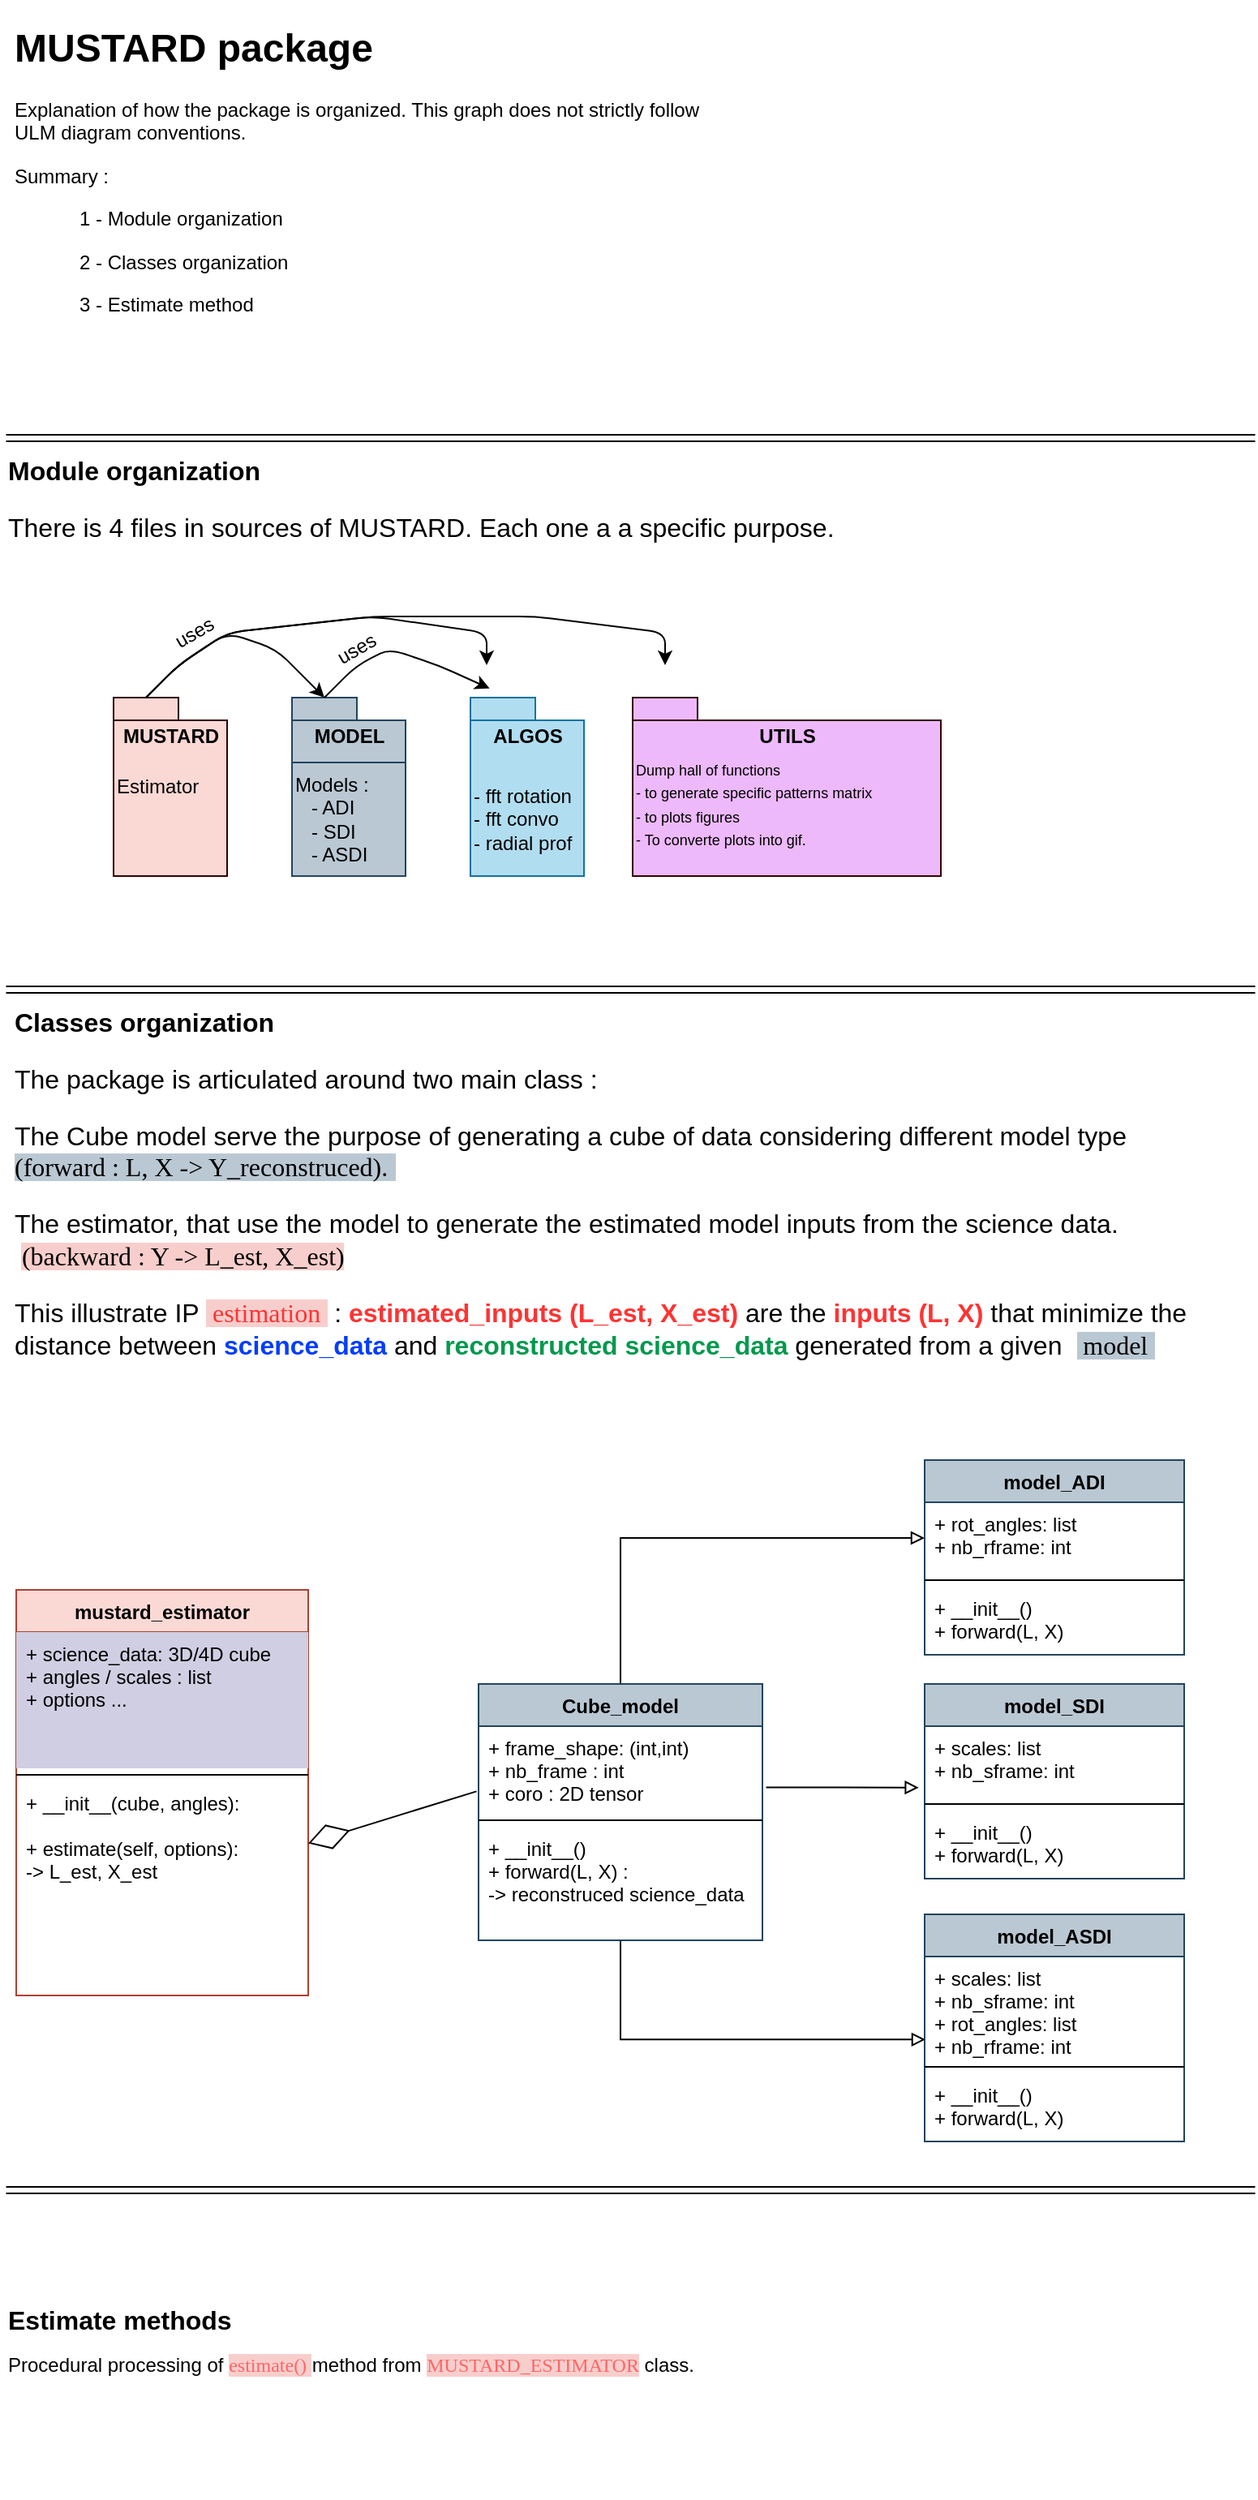 <mxfile version="14.1.8" type="device"><diagram id="9LhAT-9-mcMM0p-FlJra" name="Page-1"><mxGraphModel dx="1185" dy="1854" grid="1" gridSize="10" guides="1" tooltips="1" connect="1" arrows="1" fold="1" page="1" pageScale="1" pageWidth="827" pageHeight="1169" math="0" shadow="0"><root><mxCell id="0"/><mxCell id="1" parent="0"/><mxCell id="zD4ldum29CA4Nn5RZ4AV-2" value="&lt;h1&gt;MUSTARD package&lt;/h1&gt;&lt;p&gt;Explanation of how the package is organized. This graph does not strictly follow ULM diagram conventions.&lt;/p&gt;&lt;p&gt;Summary :&amp;nbsp;&lt;/p&gt;&lt;blockquote style=&quot;margin: 0 0 0 40px ; border: none ; padding: 0px&quot;&gt;&lt;p&gt;&lt;span&gt;1 - Module organization&lt;/span&gt;&lt;/p&gt;&lt;p&gt;&lt;span&gt;2 - Classes organization&lt;/span&gt;&lt;/p&gt;&lt;p&gt;&lt;span&gt;3 - Estimate method&amp;nbsp;&lt;/span&gt;&lt;/p&gt;&lt;/blockquote&gt;" style="text;html=1;strokeColor=none;fillColor=none;spacing=5;spacingTop=-20;whiteSpace=wrap;overflow=hidden;rounded=0;" vertex="1" parent="1"><mxGeometry x="3.75" width="450" height="250" as="geometry"/></mxCell><mxCell id="zD4ldum29CA4Nn5RZ4AV-5" value="&lt;h1 style=&quot;font-size: 16px&quot;&gt;&lt;font style=&quot;font-size: 16px&quot;&gt;Module organization&lt;/font&gt;&lt;/h1&gt;&lt;p style=&quot;font-size: 16px&quot;&gt;&lt;font style=&quot;font-size: 16px&quot;&gt;There is 4 files in sources of MUSTARD. Each one a a specific purpose.&lt;/font&gt;&lt;/p&gt;" style="text;html=1;strokeColor=none;fillColor=none;spacing=5;spacingTop=-20;whiteSpace=wrap;overflow=hidden;rounded=0;" vertex="1" parent="1"><mxGeometry y="270" width="600" height="120" as="geometry"/></mxCell><mxCell id="zD4ldum29CA4Nn5RZ4AV-6" value="MUSTARD" style="shape=folder;fontStyle=1;spacingTop=10;tabWidth=40;tabHeight=14;tabPosition=left;html=1;verticalAlign=top;fillColor=#fad9d5;strokeColor=#330000;" vertex="1" parent="1"><mxGeometry x="70" y="420" width="70" height="110" as="geometry"/></mxCell><mxCell id="zD4ldum29CA4Nn5RZ4AV-7" value="UTILS" style="shape=folder;fontStyle=1;spacingTop=10;tabWidth=40;tabHeight=14;tabPosition=left;html=1;verticalAlign=top;fillColor=#EDB9FA;strokeColor=#330000;" vertex="1" parent="1"><mxGeometry x="390" y="420" width="190" height="110" as="geometry"/></mxCell><mxCell id="zD4ldum29CA4Nn5RZ4AV-8" value="ALGOS" style="shape=folder;fontStyle=1;spacingTop=10;tabWidth=40;tabHeight=14;tabPosition=left;html=1;verticalAlign=top;fillColor=#b1ddf0;strokeColor=#10739e;" vertex="1" parent="1"><mxGeometry x="290" y="420" width="70" height="110" as="geometry"/></mxCell><mxCell id="zD4ldum29CA4Nn5RZ4AV-9" value="MODEL" style="shape=folder;fontStyle=1;spacingTop=10;tabWidth=40;tabHeight=14;tabPosition=left;html=1;verticalAlign=top;fillColor=#bac8d3;strokeColor=#23445d;" vertex="1" parent="1"><mxGeometry x="180" y="420" width="70" height="110" as="geometry"/></mxCell><mxCell id="zD4ldum29CA4Nn5RZ4AV-14" value="" style="endArrow=classic;html=1;entryX=0;entryY=0;entryDx=20;entryDy=0;entryPerimeter=0;exitX=0;exitY=0;exitDx=20;exitDy=0;exitPerimeter=0;" edge="1" parent="1" source="zD4ldum29CA4Nn5RZ4AV-6" target="zD4ldum29CA4Nn5RZ4AV-9"><mxGeometry width="50" height="50" relative="1" as="geometry"><mxPoint x="106" y="420" as="sourcePoint"/><mxPoint x="40" y="390" as="targetPoint"/><Array as="points"><mxPoint x="110" y="400"/><mxPoint x="140" y="380"/><mxPoint x="170" y="390"/></Array></mxGeometry></mxCell><mxCell id="zD4ldum29CA4Nn5RZ4AV-15" value="" style="endArrow=classic;html=1;exitX=0;exitY=0;exitDx=20;exitDy=0;exitPerimeter=0;" edge="1" parent="1"><mxGeometry width="50" height="50" relative="1" as="geometry"><mxPoint x="90" y="420" as="sourcePoint"/><mxPoint x="300" y="400" as="targetPoint"/><Array as="points"><mxPoint x="110" y="400"/><mxPoint x="140" y="380"/><mxPoint x="230" y="370"/><mxPoint x="300" y="380"/></Array></mxGeometry></mxCell><mxCell id="zD4ldum29CA4Nn5RZ4AV-16" value="" style="endArrow=classic;html=1;exitX=0;exitY=0;exitDx=20;exitDy=0;exitPerimeter=0;" edge="1" parent="1"><mxGeometry width="50" height="50" relative="1" as="geometry"><mxPoint x="90" y="420" as="sourcePoint"/><mxPoint x="410" y="400" as="targetPoint"/><Array as="points"><mxPoint x="110" y="400"/><mxPoint x="140" y="380"/><mxPoint x="230" y="370"/><mxPoint x="330" y="370"/><mxPoint x="410" y="380"/></Array></mxGeometry></mxCell><mxCell id="zD4ldum29CA4Nn5RZ4AV-17" value="" style="endArrow=classic;html=1;exitX=0;exitY=0;exitDx=20;exitDy=0;exitPerimeter=0;entryX=0.169;entryY=-0.051;entryDx=0;entryDy=0;entryPerimeter=0;" edge="1" parent="1" target="zD4ldum29CA4Nn5RZ4AV-8"><mxGeometry width="50" height="50" relative="1" as="geometry"><mxPoint x="200" y="420" as="sourcePoint"/><mxPoint x="310" y="420" as="targetPoint"/><Array as="points"><mxPoint x="220" y="400"/><mxPoint x="240" y="390"/><mxPoint x="270" y="400"/></Array></mxGeometry></mxCell><mxCell id="zD4ldum29CA4Nn5RZ4AV-18" value="uses" style="text;html=1;strokeColor=none;fillColor=none;align=center;verticalAlign=middle;whiteSpace=wrap;rounded=0;rotation=-30;" vertex="1" parent="1"><mxGeometry x="100" y="370" width="40" height="20" as="geometry"/></mxCell><mxCell id="zD4ldum29CA4Nn5RZ4AV-20" value="uses" style="text;html=1;strokeColor=none;fillColor=none;align=center;verticalAlign=middle;whiteSpace=wrap;rounded=0;rotation=-30;" vertex="1" parent="1"><mxGeometry x="200" y="380" width="40" height="20" as="geometry"/></mxCell><mxCell id="zD4ldum29CA4Nn5RZ4AV-21" value="Models :&amp;nbsp;&lt;br&gt;&amp;nbsp; &amp;nbsp;- ADI&lt;br&gt;&amp;nbsp; &amp;nbsp;- SDI&lt;br&gt;&amp;nbsp; &amp;nbsp;- ASDI" style="text;html=1;strokeColor=#23445d;fillColor=#bac8d3;align=left;verticalAlign=middle;whiteSpace=wrap;rounded=0;" vertex="1" parent="1"><mxGeometry x="180" y="460" width="70" height="70" as="geometry"/></mxCell><mxCell id="zD4ldum29CA4Nn5RZ4AV-24" value="Estimator" style="text;html=1;fillColor=none;align=left;verticalAlign=middle;whiteSpace=wrap;rounded=0;" vertex="1" parent="1"><mxGeometry x="70" y="440" width="70" height="70" as="geometry"/></mxCell><mxCell id="zD4ldum29CA4Nn5RZ4AV-26" value="- fft rotation&lt;br&gt;- fft convo&lt;br&gt;- radial prof" style="text;html=1;strokeColor=none;fillColor=none;align=left;verticalAlign=middle;whiteSpace=wrap;rounded=0;" vertex="1" parent="1"><mxGeometry x="290" y="460" width="70" height="70" as="geometry"/></mxCell><mxCell id="zD4ldum29CA4Nn5RZ4AV-28" value="&lt;font style=&quot;font-size: 9px&quot;&gt;Dump hall of functions&lt;br&gt;- to generate specific patterns matrix &lt;br&gt;- to plots figures &lt;br&gt;- To converte plots into gif.&lt;/font&gt;" style="text;whiteSpace=wrap;html=1;" vertex="1" parent="1"><mxGeometry x="390" y="450" width="260" height="90" as="geometry"/></mxCell><mxCell id="zD4ldum29CA4Nn5RZ4AV-30" value="&lt;h1 style=&quot;font-size: 16px&quot;&gt;&lt;span&gt;Estimate methods&amp;nbsp;&lt;/span&gt;&lt;/h1&gt;&lt;div&gt;Procedural processing of &lt;span style=&quot;background-color: rgb(248 , 206 , 204)&quot;&gt;&lt;font color=&quot;#ff6666&quot;&gt;&lt;font face=&quot;Lucida Console&quot;&gt;estimate()&lt;/font&gt; &lt;/font&gt;&lt;/span&gt;method from &lt;font face=&quot;Lucida Console&quot; style=&quot;background-color: rgb(248 , 206 , 204)&quot; color=&quot;#ff6666&quot;&gt;MUSTARD_ESTIMATOR&lt;/font&gt;&lt;font style=&quot;background-color: rgb(255 , 255 , 255)&quot;&gt;&amp;nbsp;class.&lt;/font&gt;&lt;/div&gt;" style="text;html=1;strokeColor=none;fillColor=none;spacing=5;spacingTop=-20;whiteSpace=wrap;overflow=hidden;rounded=0;" vertex="1" parent="1"><mxGeometry y="1410" width="600" height="120" as="geometry"/></mxCell><mxCell id="zD4ldum29CA4Nn5RZ4AV-33" value="mustard_estimator" style="swimlane;fontStyle=1;align=center;verticalAlign=top;childLayout=stackLayout;horizontal=1;startSize=26;horizontalStack=0;resizeParent=1;resizeParentMax=0;resizeLast=0;collapsible=1;marginBottom=0;fillColor=#fad9d5;strokeColor=#ae4132;" vertex="1" parent="1"><mxGeometry x="10" y="970" width="180" height="250" as="geometry"/></mxCell><mxCell id="zD4ldum29CA4Nn5RZ4AV-34" value="+ science_data: 3D/4D cube&#10;+ angles / scales : list&#10;+ options ..." style="text;fillColor=#d0cee2;align=left;verticalAlign=top;spacingLeft=4;spacingRight=4;overflow=hidden;rotatable=0;points=[[0,0.5],[1,0.5]];portConstraint=eastwest;" vertex="1" parent="zD4ldum29CA4Nn5RZ4AV-33"><mxGeometry y="26" width="180" height="84" as="geometry"/></mxCell><mxCell id="zD4ldum29CA4Nn5RZ4AV-35" value="" style="line;strokeWidth=1;fillColor=none;align=left;verticalAlign=middle;spacingTop=-1;spacingLeft=3;spacingRight=3;rotatable=0;labelPosition=right;points=[];portConstraint=eastwest;" vertex="1" parent="zD4ldum29CA4Nn5RZ4AV-33"><mxGeometry y="110" width="180" height="8" as="geometry"/></mxCell><mxCell id="zD4ldum29CA4Nn5RZ4AV-36" value="+ __init__(cube, angles):&#10;&#10;+ estimate(self, options): &#10;-&gt; L_est, X_est " style="text;strokeColor=none;fillColor=none;align=left;verticalAlign=top;spacingLeft=4;spacingRight=4;overflow=hidden;rotatable=0;points=[[0,0.5],[1,0.5]];portConstraint=eastwest;" vertex="1" parent="zD4ldum29CA4Nn5RZ4AV-33"><mxGeometry y="118" width="180" height="132" as="geometry"/></mxCell><mxCell id="zD4ldum29CA4Nn5RZ4AV-54" style="edgeStyle=orthogonalEdgeStyle;rounded=0;orthogonalLoop=1;jettySize=auto;html=1;entryX=0;entryY=0.5;entryDx=0;entryDy=0;endArrow=block;endFill=0;" edge="1" parent="1" source="zD4ldum29CA4Nn5RZ4AV-38" target="zD4ldum29CA4Nn5RZ4AV-43"><mxGeometry relative="1" as="geometry"/></mxCell><mxCell id="zD4ldum29CA4Nn5RZ4AV-55" style="edgeStyle=orthogonalEdgeStyle;rounded=0;orthogonalLoop=1;jettySize=auto;html=1;endArrow=block;endFill=0;entryX=0.003;entryY=0.799;entryDx=0;entryDy=0;entryPerimeter=0;" edge="1" parent="1" source="zD4ldum29CA4Nn5RZ4AV-38" target="zD4ldum29CA4Nn5RZ4AV-51"><mxGeometry relative="1" as="geometry"/></mxCell><mxCell id="zD4ldum29CA4Nn5RZ4AV-56" style="edgeStyle=orthogonalEdgeStyle;rounded=0;orthogonalLoop=1;jettySize=auto;html=1;entryX=-0.023;entryY=0.861;entryDx=0;entryDy=0;entryPerimeter=0;endArrow=block;endFill=0;exitX=1.013;exitY=0.698;exitDx=0;exitDy=0;exitPerimeter=0;" edge="1" parent="1" source="zD4ldum29CA4Nn5RZ4AV-39" target="zD4ldum29CA4Nn5RZ4AV-47"><mxGeometry relative="1" as="geometry"/></mxCell><mxCell id="zD4ldum29CA4Nn5RZ4AV-38" value="Cube_model" style="swimlane;fontStyle=1;align=center;verticalAlign=top;childLayout=stackLayout;horizontal=1;startSize=26;horizontalStack=0;resizeParent=1;resizeParentMax=0;resizeLast=0;collapsible=1;marginBottom=0;fillColor=#bac8d3;strokeColor=#23445d;" vertex="1" parent="1"><mxGeometry x="295" y="1028" width="175" height="158" as="geometry"/></mxCell><mxCell id="zD4ldum29CA4Nn5RZ4AV-39" value="+ frame_shape: (int,int)&#10;+ nb_frame : int&#10;+ coro : 2D tensor&#10;" style="text;strokeColor=none;fillColor=none;align=left;verticalAlign=top;spacingLeft=4;spacingRight=4;overflow=hidden;rotatable=0;points=[[0,0.5],[1,0.5]];portConstraint=eastwest;" vertex="1" parent="zD4ldum29CA4Nn5RZ4AV-38"><mxGeometry y="26" width="175" height="54" as="geometry"/></mxCell><mxCell id="zD4ldum29CA4Nn5RZ4AV-40" value="" style="line;strokeWidth=1;fillColor=none;align=left;verticalAlign=middle;spacingTop=-1;spacingLeft=3;spacingRight=3;rotatable=0;labelPosition=right;points=[];portConstraint=eastwest;" vertex="1" parent="zD4ldum29CA4Nn5RZ4AV-38"><mxGeometry y="80" width="175" height="8" as="geometry"/></mxCell><mxCell id="zD4ldum29CA4Nn5RZ4AV-41" value="+ __init__()&#10;+ forward(L, X) :&#10;-&gt; reconstruced science_data" style="text;strokeColor=none;fillColor=none;align=left;verticalAlign=top;spacingLeft=4;spacingRight=4;overflow=hidden;rotatable=0;points=[[0,0.5],[1,0.5]];portConstraint=eastwest;" vertex="1" parent="zD4ldum29CA4Nn5RZ4AV-38"><mxGeometry y="88" width="175" height="70" as="geometry"/></mxCell><mxCell id="zD4ldum29CA4Nn5RZ4AV-42" value="model_ADI" style="swimlane;fontStyle=1;align=center;verticalAlign=top;childLayout=stackLayout;horizontal=1;startSize=26;horizontalStack=0;resizeParent=1;resizeParentMax=0;resizeLast=0;collapsible=1;marginBottom=0;fillColor=#bac8d3;strokeColor=#23445d;" vertex="1" parent="1"><mxGeometry x="570" y="890" width="160" height="120" as="geometry"/></mxCell><mxCell id="zD4ldum29CA4Nn5RZ4AV-43" value="+ rot_angles: list&#10;+ nb_rframe: int&#10;" style="text;strokeColor=none;fillColor=none;align=left;verticalAlign=top;spacingLeft=4;spacingRight=4;overflow=hidden;rotatable=0;points=[[0,0.5],[1,0.5]];portConstraint=eastwest;" vertex="1" parent="zD4ldum29CA4Nn5RZ4AV-42"><mxGeometry y="26" width="160" height="44" as="geometry"/></mxCell><mxCell id="zD4ldum29CA4Nn5RZ4AV-44" value="" style="line;strokeWidth=1;fillColor=none;align=left;verticalAlign=middle;spacingTop=-1;spacingLeft=3;spacingRight=3;rotatable=0;labelPosition=right;points=[];portConstraint=eastwest;" vertex="1" parent="zD4ldum29CA4Nn5RZ4AV-42"><mxGeometry y="70" width="160" height="8" as="geometry"/></mxCell><mxCell id="zD4ldum29CA4Nn5RZ4AV-45" value="+ __init__()&#10;+ forward(L, X)" style="text;strokeColor=none;fillColor=none;align=left;verticalAlign=top;spacingLeft=4;spacingRight=4;overflow=hidden;rotatable=0;points=[[0,0.5],[1,0.5]];portConstraint=eastwest;" vertex="1" parent="zD4ldum29CA4Nn5RZ4AV-42"><mxGeometry y="78" width="160" height="42" as="geometry"/></mxCell><mxCell id="zD4ldum29CA4Nn5RZ4AV-46" value="model_SDI" style="swimlane;fontStyle=1;align=center;verticalAlign=top;childLayout=stackLayout;horizontal=1;startSize=26;horizontalStack=0;resizeParent=1;resizeParentMax=0;resizeLast=0;collapsible=1;marginBottom=0;fillColor=#bac8d3;strokeColor=#23445d;" vertex="1" parent="1"><mxGeometry x="570" y="1028" width="160" height="120" as="geometry"/></mxCell><mxCell id="zD4ldum29CA4Nn5RZ4AV-47" value="+ scales: list&#10;+ nb_sframe: int" style="text;strokeColor=none;fillColor=none;align=left;verticalAlign=top;spacingLeft=4;spacingRight=4;overflow=hidden;rotatable=0;points=[[0,0.5],[1,0.5]];portConstraint=eastwest;" vertex="1" parent="zD4ldum29CA4Nn5RZ4AV-46"><mxGeometry y="26" width="160" height="44" as="geometry"/></mxCell><mxCell id="zD4ldum29CA4Nn5RZ4AV-48" value="" style="line;strokeWidth=1;fillColor=none;align=left;verticalAlign=middle;spacingTop=-1;spacingLeft=3;spacingRight=3;rotatable=0;labelPosition=right;points=[];portConstraint=eastwest;" vertex="1" parent="zD4ldum29CA4Nn5RZ4AV-46"><mxGeometry y="70" width="160" height="8" as="geometry"/></mxCell><mxCell id="zD4ldum29CA4Nn5RZ4AV-49" value="+ __init__()&#10;+ forward(L, X)" style="text;strokeColor=none;fillColor=none;align=left;verticalAlign=top;spacingLeft=4;spacingRight=4;overflow=hidden;rotatable=0;points=[[0,0.5],[1,0.5]];portConstraint=eastwest;" vertex="1" parent="zD4ldum29CA4Nn5RZ4AV-46"><mxGeometry y="78" width="160" height="42" as="geometry"/></mxCell><mxCell id="zD4ldum29CA4Nn5RZ4AV-50" value="model_ASDI" style="swimlane;fontStyle=1;align=center;verticalAlign=top;childLayout=stackLayout;horizontal=1;startSize=26;horizontalStack=0;resizeParent=1;resizeParentMax=0;resizeLast=0;collapsible=1;marginBottom=0;fillColor=#bac8d3;strokeColor=#23445d;" vertex="1" parent="1"><mxGeometry x="570" y="1170" width="160" height="140" as="geometry"/></mxCell><mxCell id="zD4ldum29CA4Nn5RZ4AV-51" value="+ scales: list&#10;+ nb_sframe: int&#10;+ rot_angles: list&#10;+ nb_rframe: int&#10;" style="text;strokeColor=none;fillColor=none;align=left;verticalAlign=top;spacingLeft=4;spacingRight=4;overflow=hidden;rotatable=0;points=[[0,0.5],[1,0.5]];portConstraint=eastwest;" vertex="1" parent="zD4ldum29CA4Nn5RZ4AV-50"><mxGeometry y="26" width="160" height="64" as="geometry"/></mxCell><mxCell id="zD4ldum29CA4Nn5RZ4AV-52" value="" style="line;strokeWidth=1;fillColor=none;align=left;verticalAlign=middle;spacingTop=-1;spacingLeft=3;spacingRight=3;rotatable=0;labelPosition=right;points=[];portConstraint=eastwest;" vertex="1" parent="zD4ldum29CA4Nn5RZ4AV-50"><mxGeometry y="90" width="160" height="8" as="geometry"/></mxCell><mxCell id="zD4ldum29CA4Nn5RZ4AV-53" value="+ __init__()&#10;+ forward(L, X)" style="text;strokeColor=none;fillColor=none;align=left;verticalAlign=top;spacingLeft=4;spacingRight=4;overflow=hidden;rotatable=0;points=[[0,0.5],[1,0.5]];portConstraint=eastwest;" vertex="1" parent="zD4ldum29CA4Nn5RZ4AV-50"><mxGeometry y="98" width="160" height="42" as="geometry"/></mxCell><mxCell id="zD4ldum29CA4Nn5RZ4AV-57" value="" style="endArrow=diamondThin;endFill=0;endSize=24;html=1;exitX=-0.007;exitY=0.744;exitDx=0;exitDy=0;exitPerimeter=0;" edge="1" parent="1" source="zD4ldum29CA4Nn5RZ4AV-39" target="zD4ldum29CA4Nn5RZ4AV-36"><mxGeometry width="160" relative="1" as="geometry"><mxPoint x="180" y="860" as="sourcePoint"/><mxPoint x="190" y="1094" as="targetPoint"/></mxGeometry></mxCell><mxCell id="zD4ldum29CA4Nn5RZ4AV-59" value="&lt;h1&gt;&lt;br&gt;&lt;/h1&gt;" style="text;html=1;strokeColor=none;fillColor=none;spacing=5;spacingTop=-20;whiteSpace=wrap;overflow=hidden;rounded=0;align=left;" vertex="1" parent="1"><mxGeometry x="160" y="950" width="190" height="120" as="geometry"/></mxCell><mxCell id="zD4ldum29CA4Nn5RZ4AV-60" value="&lt;h1 style=&quot;font-size: 16px&quot;&gt;&lt;font style=&quot;font-size: 16px&quot;&gt;Classes organization&lt;/font&gt;&lt;/h1&gt;&lt;p style=&quot;font-size: 16px&quot;&gt;The package is articulated around two main class :&amp;nbsp;&lt;/p&gt;&lt;p style=&quot;font-size: 16px&quot;&gt;The Cube model serve the purpose of generating a cube of data considering different model type&amp;nbsp; &lt;span style=&quot;background-color: rgb(186 , 200 , 211)&quot;&gt;&lt;font face=&quot;Lucida Console&quot;&gt;(forward : L, X -&amp;gt; Y_reconstruced).&lt;/font&gt;&amp;nbsp;&lt;/span&gt;&lt;/p&gt;&lt;p style=&quot;font-size: 16px&quot;&gt;&lt;span&gt;The estimator, that use the model to generate the estimated model inputs from the science data.&amp;nbsp; &amp;nbsp;&lt;/span&gt;&lt;span style=&quot;background-color: rgb(248 , 206 , 204)&quot;&gt;&lt;font face=&quot;Lucida Console&quot;&gt;(backward : Y -&amp;gt; L_est, X_est)&lt;/font&gt;&lt;/span&gt;&lt;/p&gt;&lt;p style=&quot;font-size: 16px&quot;&gt;This illustrate IP &lt;font style=&quot;background-color: rgb(248 , 206 , 204)&quot; color=&quot;#ff3333&quot; face=&quot;Lucida Console&quot;&gt;&amp;nbsp;estimation &lt;/font&gt;&amp;nbsp;: &lt;font color=&quot;#ff3333&quot;&gt;&lt;b&gt;estimated_inputs (L_est, X_est)&amp;nbsp;&lt;/b&gt;&lt;/font&gt;are the &lt;font color=&quot;#ff3333&quot;&gt;&lt;b&gt;inputs (L, X)&lt;/b&gt;&lt;/font&gt; that minimize the distance between &lt;font color=&quot;#033dff&quot;&gt;&lt;b&gt;science_data&amp;nbsp;&lt;/b&gt;&lt;/font&gt;and &lt;font color=&quot;#00994d&quot;&gt;&lt;b&gt;reconstructed science_data &lt;/b&gt;&lt;/font&gt;generated from a given&amp;nbsp;&lt;font color=&quot;#bac8d3&quot;&gt;&amp;nbsp;&lt;/font&gt;&lt;span style=&quot;line-height: 140% ; background-color: rgb(186 , 200 , 211)&quot;&gt;&lt;font face=&quot;Lucida Console&quot;&gt;&amp;nbsp;model&amp;nbsp;&lt;/font&gt;&lt;/span&gt;&lt;/p&gt;&lt;p style=&quot;font-size: 16px&quot;&gt;&lt;br&gt;&lt;/p&gt;&lt;p style=&quot;font-size: 16px&quot;&gt;&lt;br&gt;&lt;/p&gt;" style="text;html=1;strokeColor=none;fillColor=none;spacing=5;spacingTop=-20;whiteSpace=wrap;overflow=hidden;rounded=0;" vertex="1" parent="1"><mxGeometry x="3.75" y="610" width="757.5" height="260" as="geometry"/></mxCell><mxCell id="zD4ldum29CA4Nn5RZ4AV-63" value="" style="shape=link;html=1;endArrow=block;endFill=0;fontColor=#009900;" edge="1" parent="1"><mxGeometry width="100" relative="1" as="geometry"><mxPoint x="3.75" y="600" as="sourcePoint"/><mxPoint x="773.75" y="600" as="targetPoint"/></mxGeometry></mxCell><mxCell id="zD4ldum29CA4Nn5RZ4AV-64" value="" style="shape=link;html=1;endArrow=block;endFill=0;fontColor=#009900;" edge="1" parent="1"><mxGeometry width="100" relative="1" as="geometry"><mxPoint x="3.75" y="260" as="sourcePoint"/><mxPoint x="773.75" y="260" as="targetPoint"/></mxGeometry></mxCell><mxCell id="zD4ldum29CA4Nn5RZ4AV-65" value="" style="shape=link;html=1;endArrow=block;endFill=0;fontColor=#009900;" edge="1" parent="1"><mxGeometry width="100" relative="1" as="geometry"><mxPoint x="3.75" y="1340" as="sourcePoint"/><mxPoint x="773.75" y="1340" as="targetPoint"/></mxGeometry></mxCell></root></mxGraphModel></diagram></mxfile>